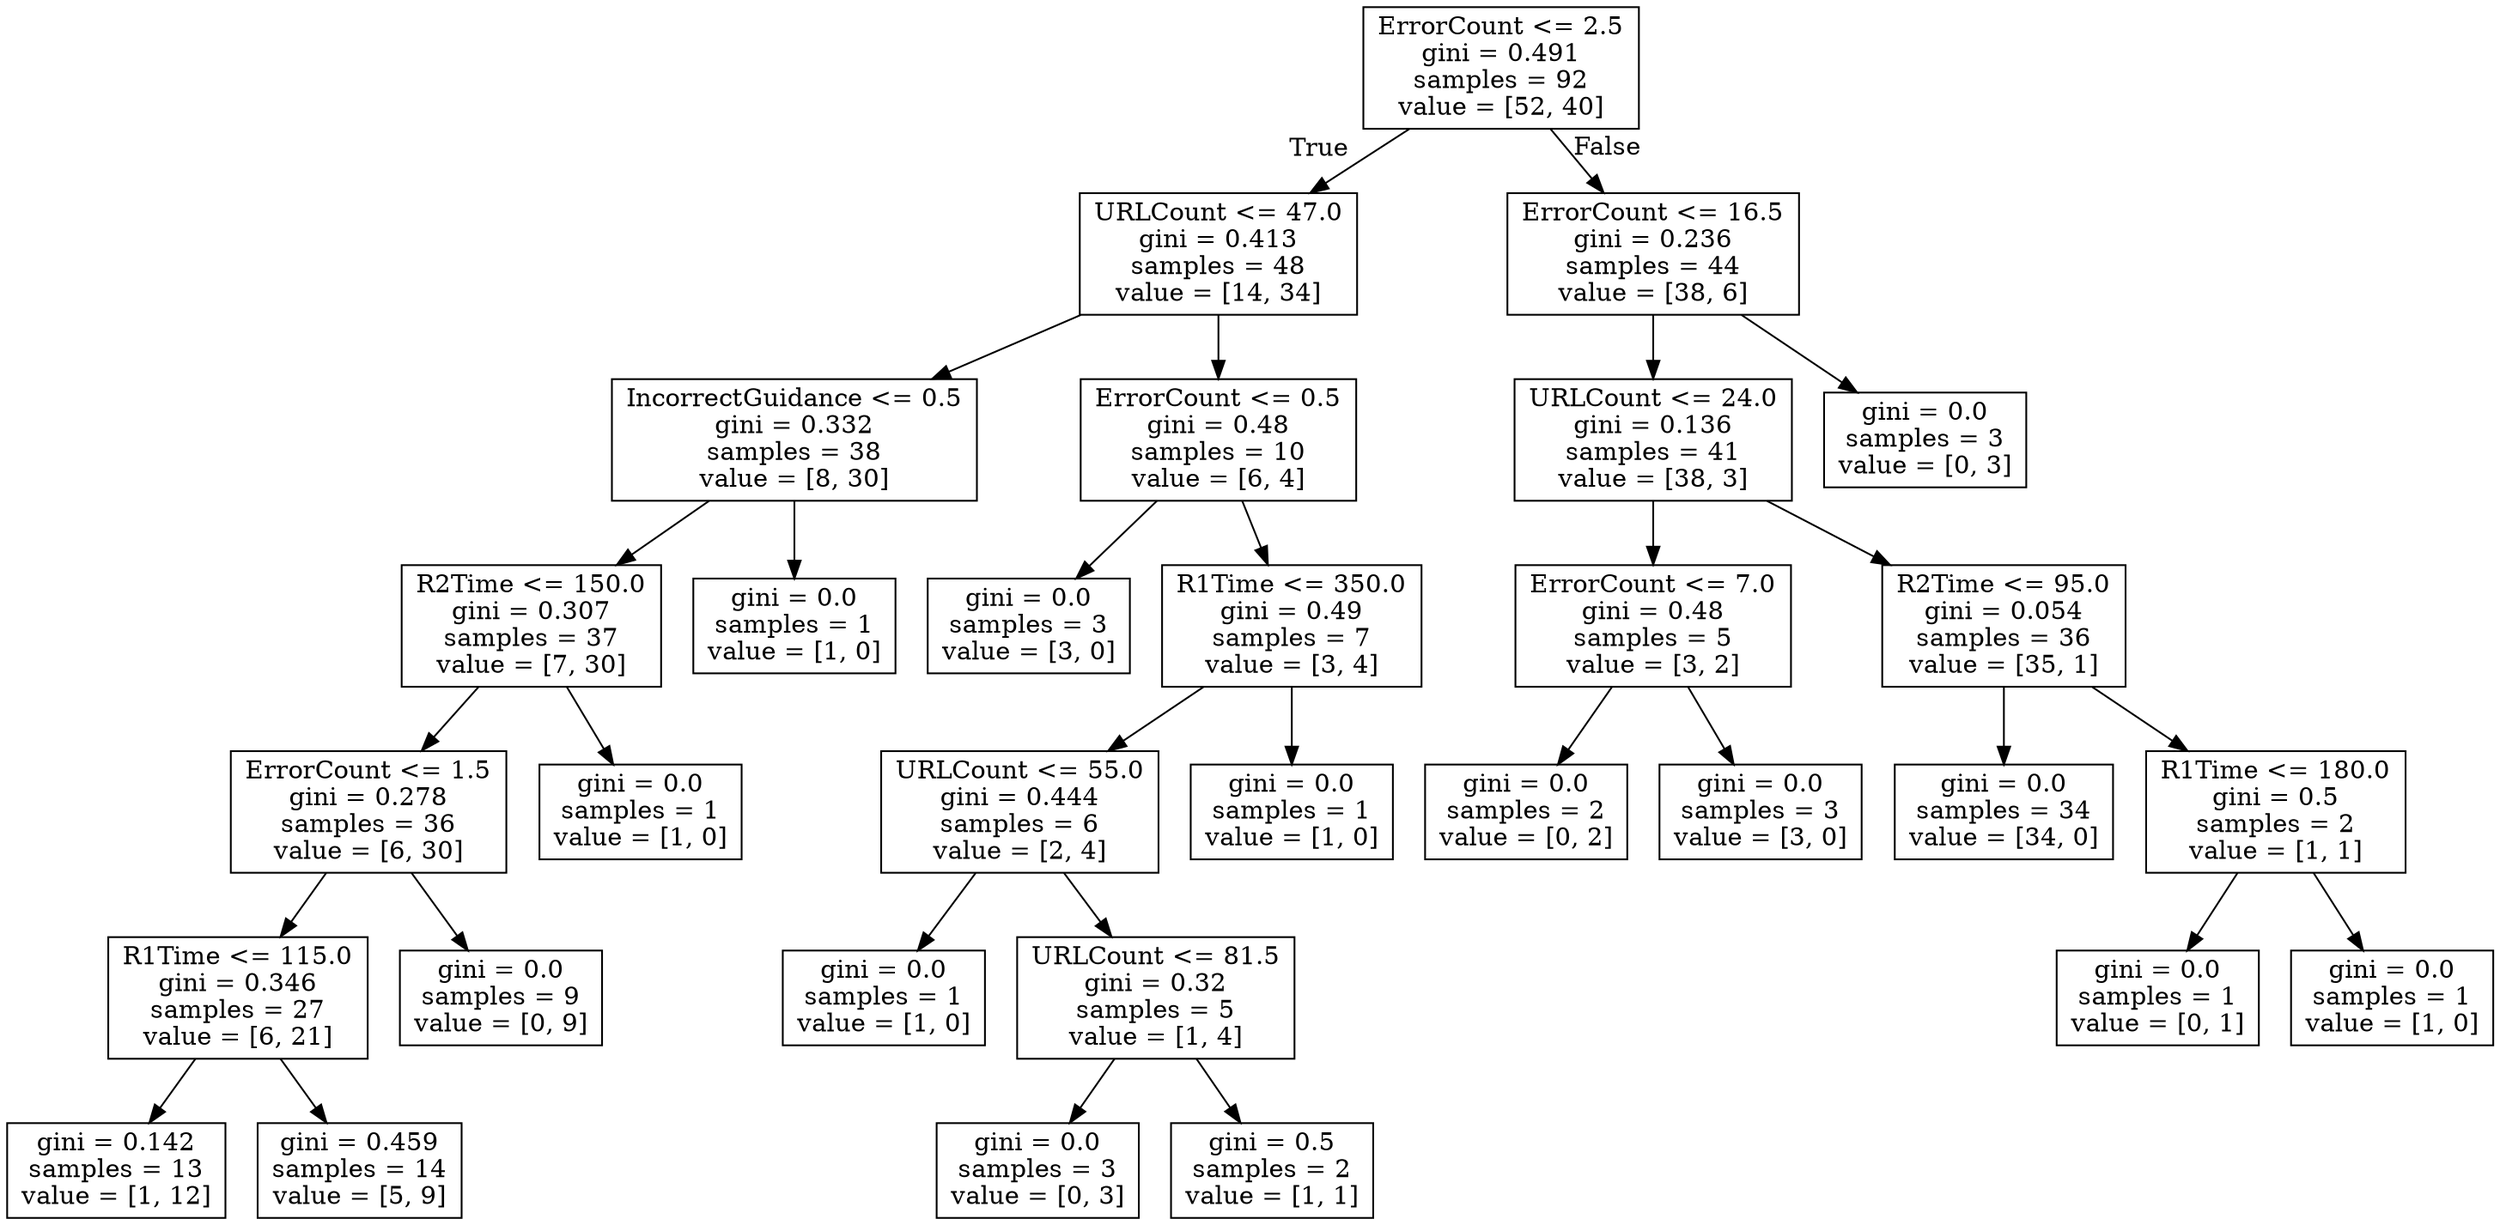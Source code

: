 digraph Tree {
node [shape=box] ;
0 [label="ErrorCount <= 2.5\ngini = 0.491\nsamples = 92\nvalue = [52, 40]"] ;
1 [label="URLCount <= 47.0\ngini = 0.413\nsamples = 48\nvalue = [14, 34]"] ;
0 -> 1 [labeldistance=2.5, labelangle=45, headlabel="True"] ;
2 [label="IncorrectGuidance <= 0.5\ngini = 0.332\nsamples = 38\nvalue = [8, 30]"] ;
1 -> 2 ;
3 [label="R2Time <= 150.0\ngini = 0.307\nsamples = 37\nvalue = [7, 30]"] ;
2 -> 3 ;
4 [label="ErrorCount <= 1.5\ngini = 0.278\nsamples = 36\nvalue = [6, 30]"] ;
3 -> 4 ;
5 [label="R1Time <= 115.0\ngini = 0.346\nsamples = 27\nvalue = [6, 21]"] ;
4 -> 5 ;
6 [label="gini = 0.142\nsamples = 13\nvalue = [1, 12]"] ;
5 -> 6 ;
7 [label="gini = 0.459\nsamples = 14\nvalue = [5, 9]"] ;
5 -> 7 ;
8 [label="gini = 0.0\nsamples = 9\nvalue = [0, 9]"] ;
4 -> 8 ;
9 [label="gini = 0.0\nsamples = 1\nvalue = [1, 0]"] ;
3 -> 9 ;
10 [label="gini = 0.0\nsamples = 1\nvalue = [1, 0]"] ;
2 -> 10 ;
11 [label="ErrorCount <= 0.5\ngini = 0.48\nsamples = 10\nvalue = [6, 4]"] ;
1 -> 11 ;
12 [label="gini = 0.0\nsamples = 3\nvalue = [3, 0]"] ;
11 -> 12 ;
13 [label="R1Time <= 350.0\ngini = 0.49\nsamples = 7\nvalue = [3, 4]"] ;
11 -> 13 ;
14 [label="URLCount <= 55.0\ngini = 0.444\nsamples = 6\nvalue = [2, 4]"] ;
13 -> 14 ;
15 [label="gini = 0.0\nsamples = 1\nvalue = [1, 0]"] ;
14 -> 15 ;
16 [label="URLCount <= 81.5\ngini = 0.32\nsamples = 5\nvalue = [1, 4]"] ;
14 -> 16 ;
17 [label="gini = 0.0\nsamples = 3\nvalue = [0, 3]"] ;
16 -> 17 ;
18 [label="gini = 0.5\nsamples = 2\nvalue = [1, 1]"] ;
16 -> 18 ;
19 [label="gini = 0.0\nsamples = 1\nvalue = [1, 0]"] ;
13 -> 19 ;
20 [label="ErrorCount <= 16.5\ngini = 0.236\nsamples = 44\nvalue = [38, 6]"] ;
0 -> 20 [labeldistance=2.5, labelangle=-45, headlabel="False"] ;
21 [label="URLCount <= 24.0\ngini = 0.136\nsamples = 41\nvalue = [38, 3]"] ;
20 -> 21 ;
22 [label="ErrorCount <= 7.0\ngini = 0.48\nsamples = 5\nvalue = [3, 2]"] ;
21 -> 22 ;
23 [label="gini = 0.0\nsamples = 2\nvalue = [0, 2]"] ;
22 -> 23 ;
24 [label="gini = 0.0\nsamples = 3\nvalue = [3, 0]"] ;
22 -> 24 ;
25 [label="R2Time <= 95.0\ngini = 0.054\nsamples = 36\nvalue = [35, 1]"] ;
21 -> 25 ;
26 [label="gini = 0.0\nsamples = 34\nvalue = [34, 0]"] ;
25 -> 26 ;
27 [label="R1Time <= 180.0\ngini = 0.5\nsamples = 2\nvalue = [1, 1]"] ;
25 -> 27 ;
28 [label="gini = 0.0\nsamples = 1\nvalue = [0, 1]"] ;
27 -> 28 ;
29 [label="gini = 0.0\nsamples = 1\nvalue = [1, 0]"] ;
27 -> 29 ;
30 [label="gini = 0.0\nsamples = 3\nvalue = [0, 3]"] ;
20 -> 30 ;
}